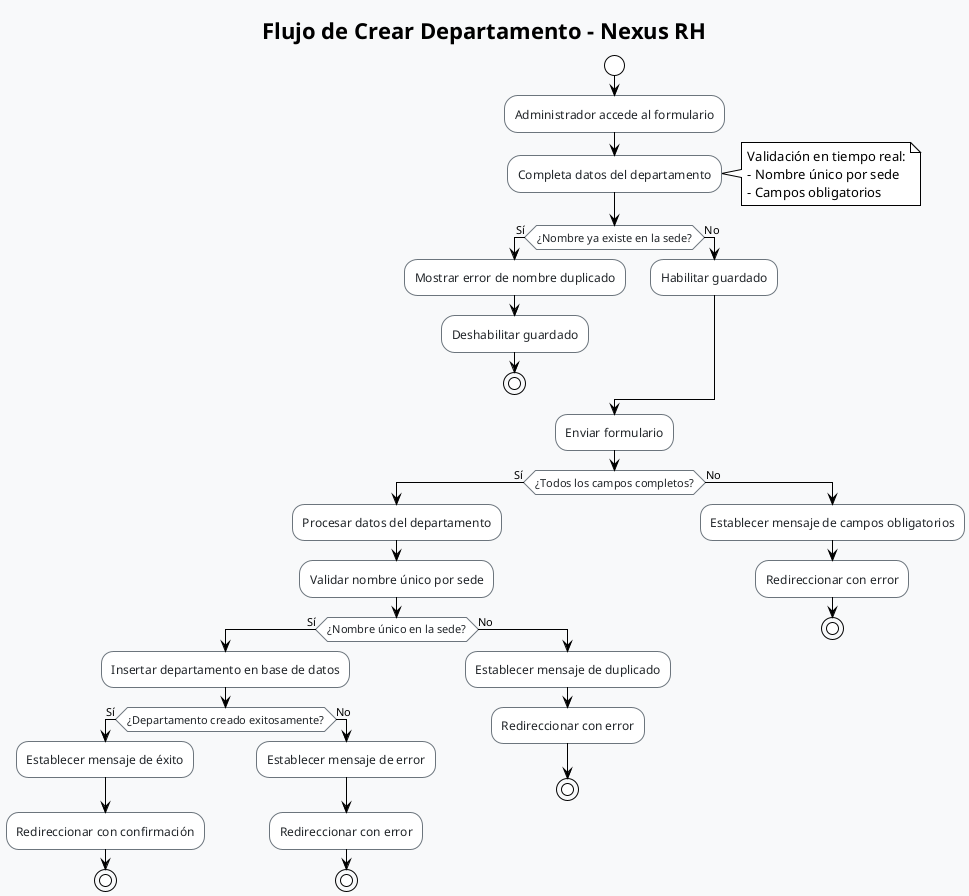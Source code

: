 @startuml "Nexus RH - Flujo de Crear Departamento"
!theme plain
skinparam backgroundColor #F8F9FA
skinparam activity {
    BackgroundColor #FFFFFF
    BorderColor #6c757d
    FontColor #212529
}
skinparam diamond {
    BackgroundColor #FFF3CD
    BorderColor #FFC107
    FontColor #856404
}
skinparam start {
    BackgroundColor #D4EDDA
    BorderColor #28A745
    FontColor #155724
}
skinparam stop {
    BackgroundColor #F8D7DA
    BorderColor #DC3545
    FontColor #721C24
}

title "Flujo de Crear Departamento - Nexus RH"

start

:Administrador accede al formulario;

:Completa datos del departamento;

note right
Validación en tiempo real:
- Nombre único por sede
- Campos obligatorios
end note

if (¿Nombre ya existe en la sede?) then (Sí)
    :Mostrar error de nombre duplicado;
    :Deshabilitar guardado;
    stop
else (No)
    :Habilitar guardado;
endif

:Enviar formulario;

if (¿Todos los campos completos?) then (Sí)
    :Procesar datos del departamento;
    :Validar nombre único por sede;
    
    if (¿Nombre único en la sede?) then (Sí)
        :Insertar departamento en base de datos;
        
        if (¿Departamento creado exitosamente?) then (Sí)
            :Establecer mensaje de éxito;
            :Redireccionar con confirmación;
            stop
        else (No)
            :Establecer mensaje de error;
            :Redireccionar con error;
            stop
        endif
    else (No)
        :Establecer mensaje de duplicado;
        :Redireccionar con error;
        stop
    endif
else (No)
    :Establecer mensaje de campos obligatorios;
    :Redireccionar con error;
    stop
endif

@enduml 
